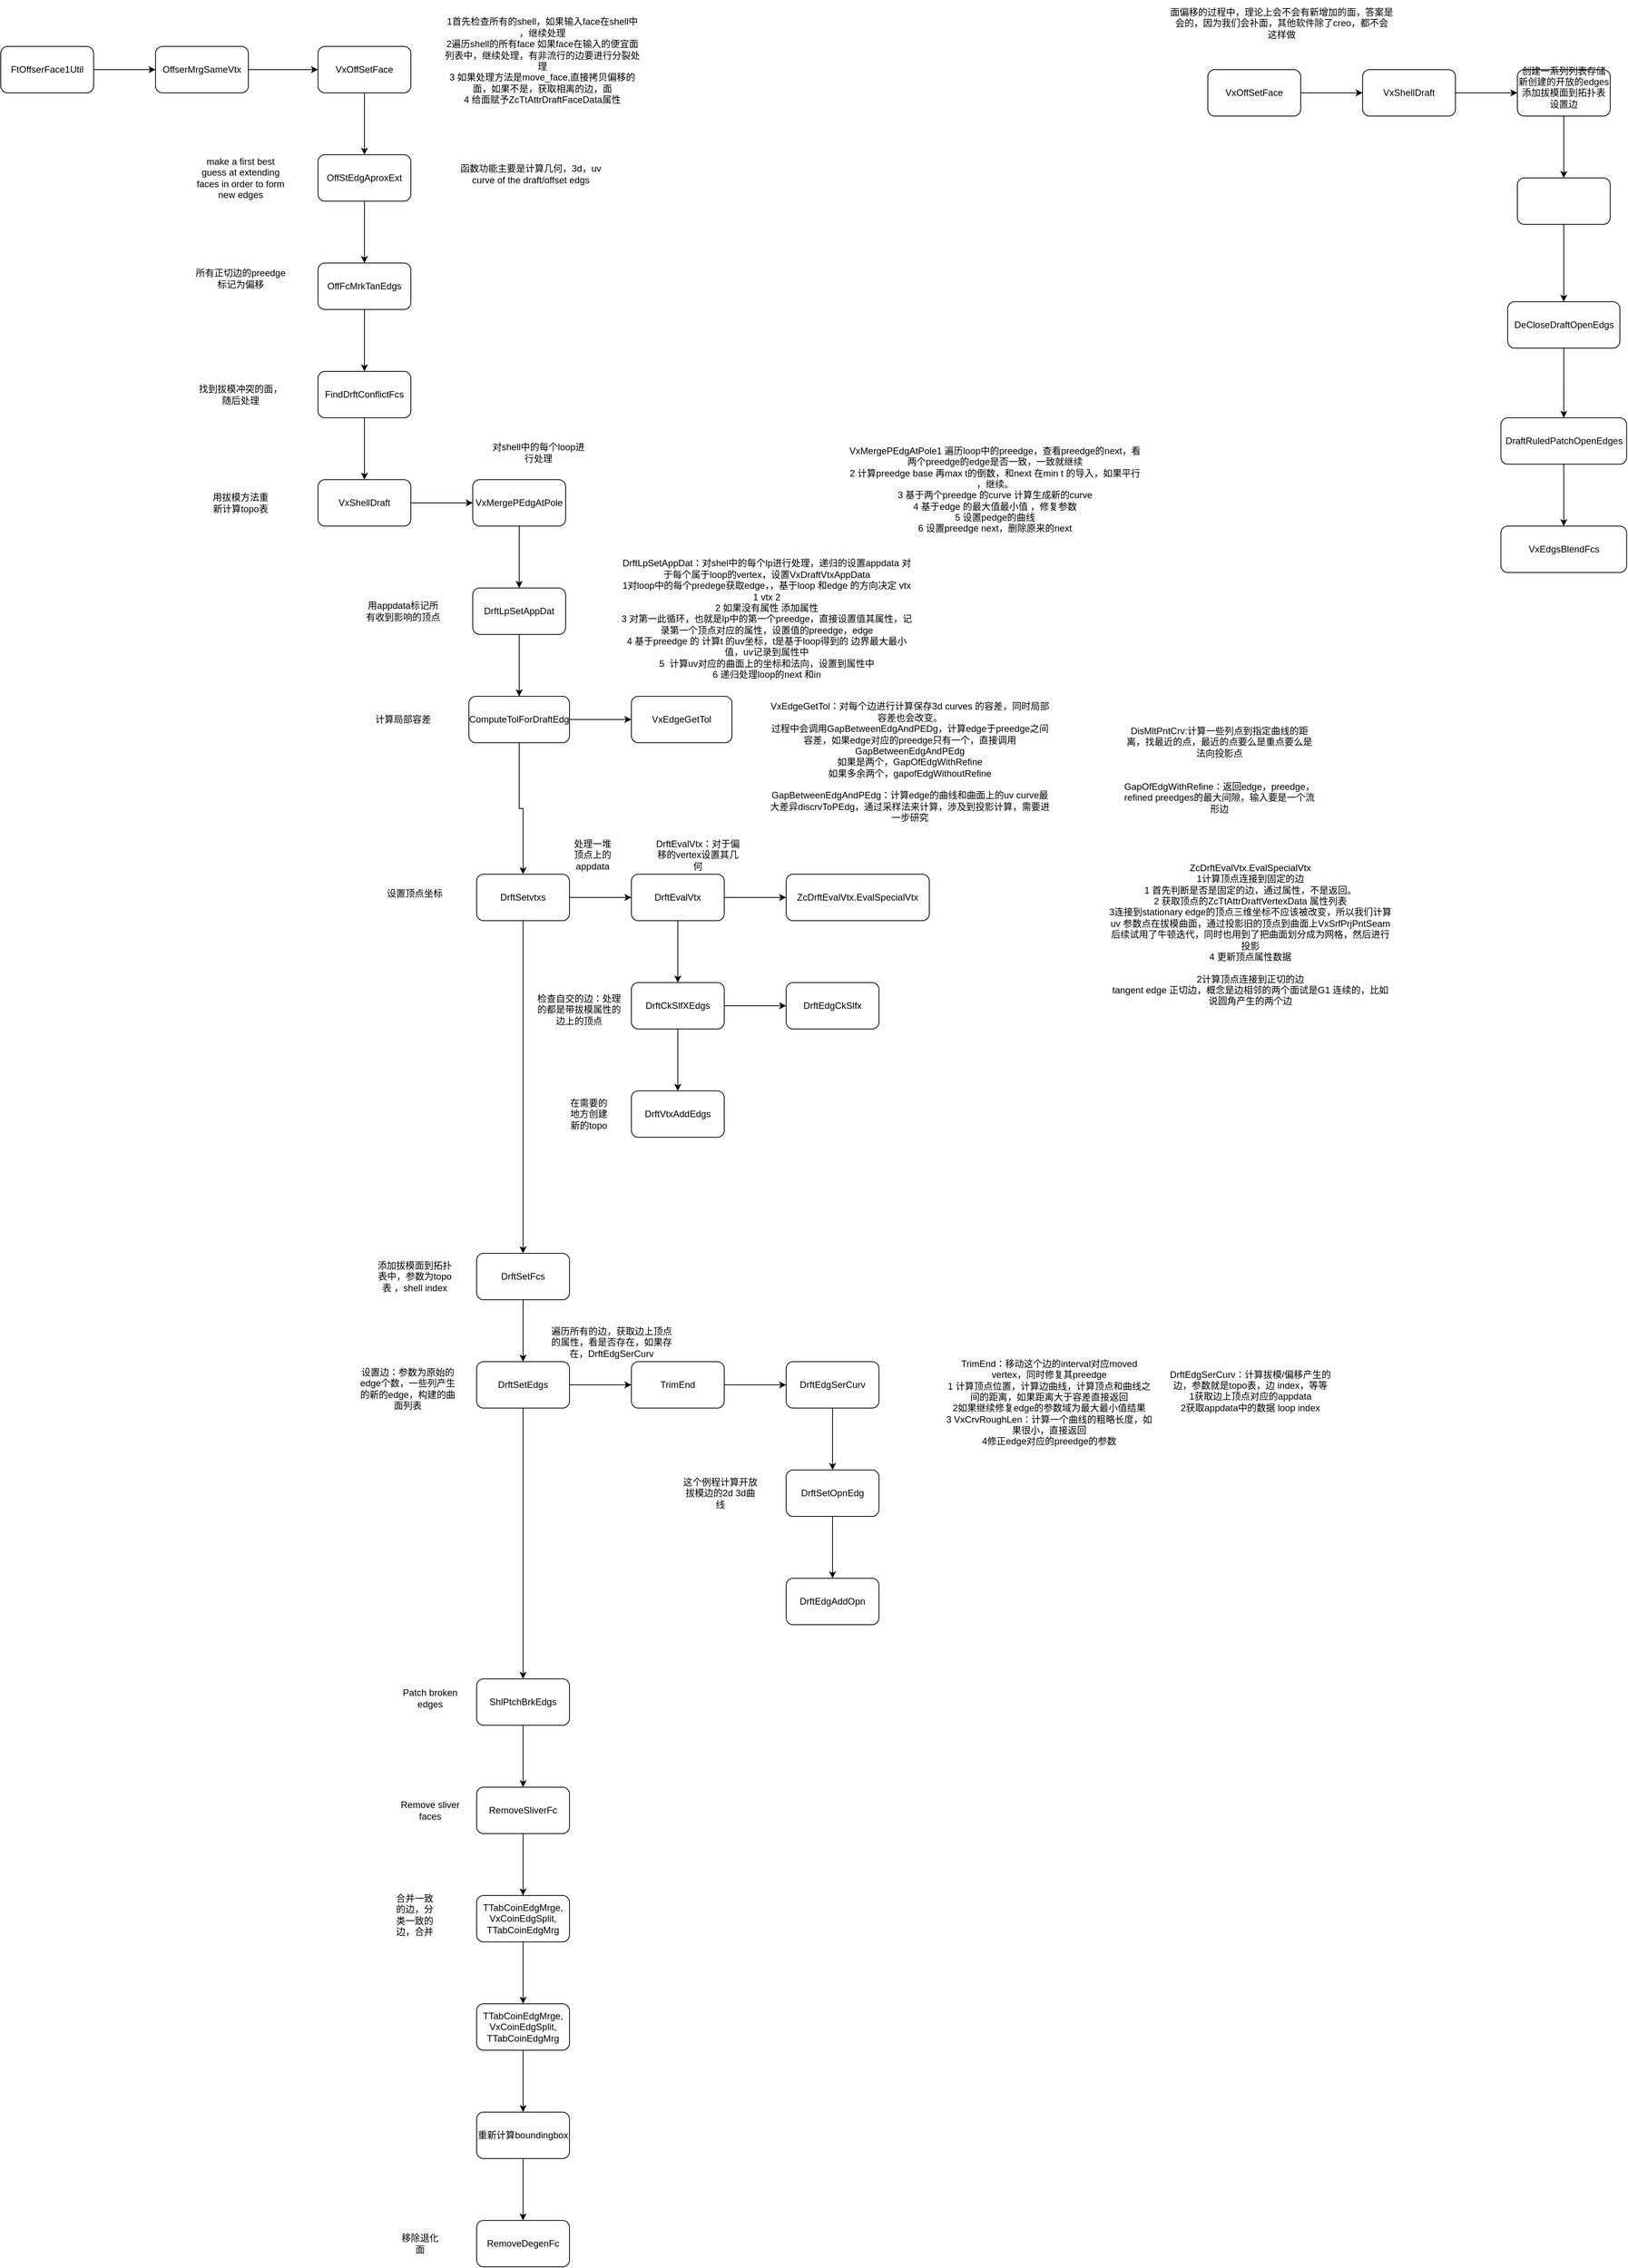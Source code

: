 <mxfile version="26.1.1">
  <diagram name="第 1 页" id="YE1NN4_8z4oJuWLOnsad">
    <mxGraphModel dx="933" dy="626" grid="1" gridSize="10" guides="1" tooltips="1" connect="1" arrows="1" fold="1" page="1" pageScale="1" pageWidth="827" pageHeight="1169" math="0" shadow="0">
      <root>
        <mxCell id="0" />
        <mxCell id="1" parent="0" />
        <mxCell id="pQGIZ2C4_gywt-hOBK8q-5" value="" style="edgeStyle=orthogonalEdgeStyle;rounded=0;orthogonalLoop=1;jettySize=auto;html=1;" parent="1" source="pQGIZ2C4_gywt-hOBK8q-1" target="pQGIZ2C4_gywt-hOBK8q-4" edge="1">
          <mxGeometry relative="1" as="geometry" />
        </mxCell>
        <mxCell id="pQGIZ2C4_gywt-hOBK8q-1" value="FtOffserFace1Util" style="rounded=1;whiteSpace=wrap;html=1;" parent="1" vertex="1">
          <mxGeometry x="340" y="300" width="120" height="60" as="geometry" />
        </mxCell>
        <mxCell id="pQGIZ2C4_gywt-hOBK8q-7" value="" style="edgeStyle=orthogonalEdgeStyle;rounded=0;orthogonalLoop=1;jettySize=auto;html=1;" parent="1" source="pQGIZ2C4_gywt-hOBK8q-4" target="pQGIZ2C4_gywt-hOBK8q-6" edge="1">
          <mxGeometry relative="1" as="geometry" />
        </mxCell>
        <mxCell id="pQGIZ2C4_gywt-hOBK8q-4" value="OffserMrgSameVtx" style="rounded=1;whiteSpace=wrap;html=1;" parent="1" vertex="1">
          <mxGeometry x="540" y="300" width="120" height="60" as="geometry" />
        </mxCell>
        <mxCell id="pQGIZ2C4_gywt-hOBK8q-9" value="" style="edgeStyle=orthogonalEdgeStyle;rounded=0;orthogonalLoop=1;jettySize=auto;html=1;" parent="1" source="pQGIZ2C4_gywt-hOBK8q-6" target="pQGIZ2C4_gywt-hOBK8q-8" edge="1">
          <mxGeometry relative="1" as="geometry" />
        </mxCell>
        <mxCell id="pQGIZ2C4_gywt-hOBK8q-6" value="VxOffSetFace" style="rounded=1;whiteSpace=wrap;html=1;" parent="1" vertex="1">
          <mxGeometry x="750" y="300" width="120" height="60" as="geometry" />
        </mxCell>
        <mxCell id="pQGIZ2C4_gywt-hOBK8q-15" value="" style="edgeStyle=orthogonalEdgeStyle;rounded=0;orthogonalLoop=1;jettySize=auto;html=1;" parent="1" source="pQGIZ2C4_gywt-hOBK8q-8" target="pQGIZ2C4_gywt-hOBK8q-14" edge="1">
          <mxGeometry relative="1" as="geometry" />
        </mxCell>
        <mxCell id="pQGIZ2C4_gywt-hOBK8q-8" value="OffStEdgAproxExt" style="rounded=1;whiteSpace=wrap;html=1;" parent="1" vertex="1">
          <mxGeometry x="750" y="440" width="120" height="60" as="geometry" />
        </mxCell>
        <mxCell id="pQGIZ2C4_gywt-hOBK8q-11" value="1首先检查所有的shell，如果输入face在shell中 ，继续处理&lt;div&gt;2遍历shell的所有face 如果face在输入的便宜面列表中，继续处理，有非流行的边要进行分裂处理&lt;/div&gt;&lt;div&gt;3 如果处理方法是move_face,直接拷贝偏移的面，如果不是，获取相离的边，面&lt;/div&gt;&lt;div&gt;4 给面赋予ZcTtAttrDraftFaceData属性&lt;/div&gt;&lt;div&gt;&lt;br&gt;&lt;/div&gt;&lt;div&gt;&lt;br&gt;&lt;/div&gt;&lt;div&gt;&lt;br&gt;&lt;/div&gt;" style="text;html=1;align=center;verticalAlign=middle;whiteSpace=wrap;rounded=0;" parent="1" vertex="1">
          <mxGeometry x="910" y="300" width="260" height="80" as="geometry" />
        </mxCell>
        <mxCell id="pQGIZ2C4_gywt-hOBK8q-12" value="make a first best guess at extending faces in order to form new edges" style="text;html=1;align=center;verticalAlign=middle;whiteSpace=wrap;rounded=0;" parent="1" vertex="1">
          <mxGeometry x="590" y="455" width="120" height="30" as="geometry" />
        </mxCell>
        <mxCell id="pQGIZ2C4_gywt-hOBK8q-13" value="函数功能主要是计算几何，3d，uv curve of the draft/offset edgs" style="text;html=1;align=center;verticalAlign=middle;whiteSpace=wrap;rounded=0;" parent="1" vertex="1">
          <mxGeometry x="920" y="450" width="210" height="30" as="geometry" />
        </mxCell>
        <mxCell id="pQGIZ2C4_gywt-hOBK8q-18" value="" style="edgeStyle=orthogonalEdgeStyle;rounded=0;orthogonalLoop=1;jettySize=auto;html=1;" parent="1" source="pQGIZ2C4_gywt-hOBK8q-14" target="pQGIZ2C4_gywt-hOBK8q-17" edge="1">
          <mxGeometry relative="1" as="geometry" />
        </mxCell>
        <mxCell id="pQGIZ2C4_gywt-hOBK8q-14" value="OffFcMrkTanEdgs" style="rounded=1;whiteSpace=wrap;html=1;" parent="1" vertex="1">
          <mxGeometry x="750" y="580" width="120" height="60" as="geometry" />
        </mxCell>
        <mxCell id="pQGIZ2C4_gywt-hOBK8q-16" value="所有正切边的preedge标记为偏移" style="text;html=1;align=center;verticalAlign=middle;whiteSpace=wrap;rounded=0;" parent="1" vertex="1">
          <mxGeometry x="590" y="585" width="120" height="30" as="geometry" />
        </mxCell>
        <mxCell id="pQGIZ2C4_gywt-hOBK8q-21" value="" style="edgeStyle=orthogonalEdgeStyle;rounded=0;orthogonalLoop=1;jettySize=auto;html=1;" parent="1" source="pQGIZ2C4_gywt-hOBK8q-17" target="pQGIZ2C4_gywt-hOBK8q-20" edge="1">
          <mxGeometry relative="1" as="geometry" />
        </mxCell>
        <mxCell id="pQGIZ2C4_gywt-hOBK8q-17" value="FindDrftConflictFcs" style="rounded=1;whiteSpace=wrap;html=1;" parent="1" vertex="1">
          <mxGeometry x="750" y="720" width="120" height="60" as="geometry" />
        </mxCell>
        <mxCell id="pQGIZ2C4_gywt-hOBK8q-19" value="找到拔模冲突的面，随后处理" style="text;html=1;align=center;verticalAlign=middle;whiteSpace=wrap;rounded=0;" parent="1" vertex="1">
          <mxGeometry x="590" y="735" width="120" height="30" as="geometry" />
        </mxCell>
        <mxCell id="pQGIZ2C4_gywt-hOBK8q-24" value="" style="edgeStyle=orthogonalEdgeStyle;rounded=0;orthogonalLoop=1;jettySize=auto;html=1;" parent="1" source="pQGIZ2C4_gywt-hOBK8q-20" target="pQGIZ2C4_gywt-hOBK8q-23" edge="1">
          <mxGeometry relative="1" as="geometry" />
        </mxCell>
        <mxCell id="pQGIZ2C4_gywt-hOBK8q-20" value="VxShellDraft" style="rounded=1;whiteSpace=wrap;html=1;" parent="1" vertex="1">
          <mxGeometry x="750" y="860" width="120" height="60" as="geometry" />
        </mxCell>
        <mxCell id="pQGIZ2C4_gywt-hOBK8q-22" value="用拔模方法重新计算topo表" style="text;html=1;align=center;verticalAlign=middle;whiteSpace=wrap;rounded=0;" parent="1" vertex="1">
          <mxGeometry x="610" y="875" width="80" height="30" as="geometry" />
        </mxCell>
        <mxCell id="pQGIZ2C4_gywt-hOBK8q-27" value="" style="edgeStyle=orthogonalEdgeStyle;rounded=0;orthogonalLoop=1;jettySize=auto;html=1;" parent="1" source="pQGIZ2C4_gywt-hOBK8q-23" target="pQGIZ2C4_gywt-hOBK8q-26" edge="1">
          <mxGeometry relative="1" as="geometry" />
        </mxCell>
        <mxCell id="pQGIZ2C4_gywt-hOBK8q-23" value="VxMergePEdgAtPole" style="rounded=1;whiteSpace=wrap;html=1;" parent="1" vertex="1">
          <mxGeometry x="950" y="860" width="120" height="60" as="geometry" />
        </mxCell>
        <mxCell id="pQGIZ2C4_gywt-hOBK8q-25" value="对shell中的每个loop进行处理" style="text;html=1;align=center;verticalAlign=middle;whiteSpace=wrap;rounded=0;" parent="1" vertex="1">
          <mxGeometry x="970" y="810" width="130" height="30" as="geometry" />
        </mxCell>
        <mxCell id="pQGIZ2C4_gywt-hOBK8q-30" value="" style="edgeStyle=orthogonalEdgeStyle;rounded=0;orthogonalLoop=1;jettySize=auto;html=1;" parent="1" source="pQGIZ2C4_gywt-hOBK8q-26" target="pQGIZ2C4_gywt-hOBK8q-29" edge="1">
          <mxGeometry relative="1" as="geometry" />
        </mxCell>
        <mxCell id="pQGIZ2C4_gywt-hOBK8q-26" value="DrftLpSetAppDat" style="rounded=1;whiteSpace=wrap;html=1;" parent="1" vertex="1">
          <mxGeometry x="950" y="1000" width="120" height="60" as="geometry" />
        </mxCell>
        <mxCell id="pQGIZ2C4_gywt-hOBK8q-28" value="用appdata标记所有收到影响的顶点" style="text;html=1;align=center;verticalAlign=middle;whiteSpace=wrap;rounded=0;" parent="1" vertex="1">
          <mxGeometry x="810" y="1015" width="100" height="30" as="geometry" />
        </mxCell>
        <mxCell id="pQGIZ2C4_gywt-hOBK8q-33" value="" style="edgeStyle=orthogonalEdgeStyle;rounded=0;orthogonalLoop=1;jettySize=auto;html=1;" parent="1" source="pQGIZ2C4_gywt-hOBK8q-29" target="pQGIZ2C4_gywt-hOBK8q-32" edge="1">
          <mxGeometry relative="1" as="geometry" />
        </mxCell>
        <mxCell id="pQGIZ2C4_gywt-hOBK8q-62" value="" style="edgeStyle=orthogonalEdgeStyle;rounded=0;orthogonalLoop=1;jettySize=auto;html=1;" parent="1" source="pQGIZ2C4_gywt-hOBK8q-29" target="pQGIZ2C4_gywt-hOBK8q-61" edge="1">
          <mxGeometry relative="1" as="geometry" />
        </mxCell>
        <mxCell id="pQGIZ2C4_gywt-hOBK8q-29" value="ComputeTolForDraftEdg" style="rounded=1;whiteSpace=wrap;html=1;" parent="1" vertex="1">
          <mxGeometry x="945" y="1140" width="130" height="60" as="geometry" />
        </mxCell>
        <mxCell id="pQGIZ2C4_gywt-hOBK8q-31" value="计算局部容差" style="text;html=1;align=center;verticalAlign=middle;whiteSpace=wrap;rounded=0;" parent="1" vertex="1">
          <mxGeometry x="810" y="1155" width="100" height="30" as="geometry" />
        </mxCell>
        <mxCell id="pQGIZ2C4_gywt-hOBK8q-35" value="" style="edgeStyle=orthogonalEdgeStyle;rounded=0;orthogonalLoop=1;jettySize=auto;html=1;" parent="1" source="pQGIZ2C4_gywt-hOBK8q-32" target="pQGIZ2C4_gywt-hOBK8q-34" edge="1">
          <mxGeometry relative="1" as="geometry" />
        </mxCell>
        <mxCell id="d2OW6P6U3G21HQouhzNC-2" value="" style="edgeStyle=orthogonalEdgeStyle;rounded=0;orthogonalLoop=1;jettySize=auto;html=1;" parent="1" source="pQGIZ2C4_gywt-hOBK8q-32" target="d2OW6P6U3G21HQouhzNC-1" edge="1">
          <mxGeometry relative="1" as="geometry" />
        </mxCell>
        <mxCell id="pQGIZ2C4_gywt-hOBK8q-32" value="DrftSetvtxs" style="rounded=1;whiteSpace=wrap;html=1;" parent="1" vertex="1">
          <mxGeometry x="955" y="1370" width="120" height="60" as="geometry" />
        </mxCell>
        <mxCell id="pQGIZ2C4_gywt-hOBK8q-39" value="" style="edgeStyle=orthogonalEdgeStyle;rounded=0;orthogonalLoop=1;jettySize=auto;html=1;" parent="1" source="pQGIZ2C4_gywt-hOBK8q-34" target="pQGIZ2C4_gywt-hOBK8q-38" edge="1">
          <mxGeometry relative="1" as="geometry" />
        </mxCell>
        <mxCell id="pQGIZ2C4_gywt-hOBK8q-34" value="DrftSetFcs" style="rounded=1;whiteSpace=wrap;html=1;" parent="1" vertex="1">
          <mxGeometry x="955" y="1860" width="120" height="60" as="geometry" />
        </mxCell>
        <mxCell id="pQGIZ2C4_gywt-hOBK8q-36" value="设置顶点坐标" style="text;html=1;align=center;verticalAlign=middle;whiteSpace=wrap;rounded=0;" parent="1" vertex="1">
          <mxGeometry x="825" y="1380" width="100" height="30" as="geometry" />
        </mxCell>
        <mxCell id="pQGIZ2C4_gywt-hOBK8q-37" value="添加拔模面到拓扑表中，参数为topo表 ，shell index" style="text;html=1;align=center;verticalAlign=middle;whiteSpace=wrap;rounded=0;" parent="1" vertex="1">
          <mxGeometry x="825" y="1875" width="100" height="30" as="geometry" />
        </mxCell>
        <mxCell id="pQGIZ2C4_gywt-hOBK8q-42" value="" style="edgeStyle=orthogonalEdgeStyle;rounded=0;orthogonalLoop=1;jettySize=auto;html=1;" parent="1" source="pQGIZ2C4_gywt-hOBK8q-38" target="pQGIZ2C4_gywt-hOBK8q-41" edge="1">
          <mxGeometry relative="1" as="geometry" />
        </mxCell>
        <mxCell id="3iRj1FGSgXt2MXhwVI27-4" value="" style="edgeStyle=orthogonalEdgeStyle;rounded=0;orthogonalLoop=1;jettySize=auto;html=1;" parent="1" source="pQGIZ2C4_gywt-hOBK8q-38" target="3iRj1FGSgXt2MXhwVI27-3" edge="1">
          <mxGeometry relative="1" as="geometry" />
        </mxCell>
        <mxCell id="pQGIZ2C4_gywt-hOBK8q-38" value="DrftSetEdgs" style="rounded=1;whiteSpace=wrap;html=1;" parent="1" vertex="1">
          <mxGeometry x="955" y="2000" width="120" height="60" as="geometry" />
        </mxCell>
        <mxCell id="pQGIZ2C4_gywt-hOBK8q-40" value="设置边：参数为原始的edge个数，一些列产生的新的edge，构建的曲面列表" style="text;html=1;align=center;verticalAlign=middle;whiteSpace=wrap;rounded=0;" parent="1" vertex="1">
          <mxGeometry x="800" y="2010" width="132" height="50" as="geometry" />
        </mxCell>
        <mxCell id="pQGIZ2C4_gywt-hOBK8q-45" value="" style="edgeStyle=orthogonalEdgeStyle;rounded=0;orthogonalLoop=1;jettySize=auto;html=1;" parent="1" source="pQGIZ2C4_gywt-hOBK8q-41" target="pQGIZ2C4_gywt-hOBK8q-44" edge="1">
          <mxGeometry relative="1" as="geometry" />
        </mxCell>
        <mxCell id="pQGIZ2C4_gywt-hOBK8q-41" value="ShlPtchBrkEdgs" style="rounded=1;whiteSpace=wrap;html=1;" parent="1" vertex="1">
          <mxGeometry x="955" y="2410" width="120" height="60" as="geometry" />
        </mxCell>
        <mxCell id="pQGIZ2C4_gywt-hOBK8q-43" value="Patch broken edges" style="text;html=1;align=center;verticalAlign=middle;whiteSpace=wrap;rounded=0;" parent="1" vertex="1">
          <mxGeometry x="845" y="2420" width="100" height="30" as="geometry" />
        </mxCell>
        <mxCell id="pQGIZ2C4_gywt-hOBK8q-48" value="" style="edgeStyle=orthogonalEdgeStyle;rounded=0;orthogonalLoop=1;jettySize=auto;html=1;" parent="1" source="pQGIZ2C4_gywt-hOBK8q-44" target="pQGIZ2C4_gywt-hOBK8q-47" edge="1">
          <mxGeometry relative="1" as="geometry" />
        </mxCell>
        <mxCell id="pQGIZ2C4_gywt-hOBK8q-44" value="RemoveSliverFc" style="rounded=1;whiteSpace=wrap;html=1;" parent="1" vertex="1">
          <mxGeometry x="955" y="2550" width="120" height="60" as="geometry" />
        </mxCell>
        <mxCell id="pQGIZ2C4_gywt-hOBK8q-46" value="Remove sliver faces" style="text;html=1;align=center;verticalAlign=middle;whiteSpace=wrap;rounded=0;" parent="1" vertex="1">
          <mxGeometry x="845" y="2565" width="100" height="30" as="geometry" />
        </mxCell>
        <mxCell id="pQGIZ2C4_gywt-hOBK8q-51" value="" style="edgeStyle=orthogonalEdgeStyle;rounded=0;orthogonalLoop=1;jettySize=auto;html=1;" parent="1" source="pQGIZ2C4_gywt-hOBK8q-47" target="pQGIZ2C4_gywt-hOBK8q-50" edge="1">
          <mxGeometry relative="1" as="geometry" />
        </mxCell>
        <mxCell id="pQGIZ2C4_gywt-hOBK8q-47" value="TTabCoinEdgMrge,&lt;br&gt;VxCoinEdgSplit,&lt;br&gt;TTabCoinEdgMrg" style="rounded=1;whiteSpace=wrap;html=1;" parent="1" vertex="1">
          <mxGeometry x="955" y="2690" width="120" height="60" as="geometry" />
        </mxCell>
        <mxCell id="pQGIZ2C4_gywt-hOBK8q-49" value="合并一致的边，分类一致的边，合并" style="text;html=1;align=center;verticalAlign=middle;whiteSpace=wrap;rounded=0;" parent="1" vertex="1">
          <mxGeometry x="845" y="2700" width="60" height="30" as="geometry" />
        </mxCell>
        <mxCell id="pQGIZ2C4_gywt-hOBK8q-53" value="" style="edgeStyle=orthogonalEdgeStyle;rounded=0;orthogonalLoop=1;jettySize=auto;html=1;" parent="1" source="pQGIZ2C4_gywt-hOBK8q-50" target="pQGIZ2C4_gywt-hOBK8q-52" edge="1">
          <mxGeometry relative="1" as="geometry" />
        </mxCell>
        <mxCell id="pQGIZ2C4_gywt-hOBK8q-50" value="TTabCoinEdgMrge,&lt;br&gt;VxCoinEdgSplit,&lt;br&gt;TTabCoinEdgMrg" style="rounded=1;whiteSpace=wrap;html=1;" parent="1" vertex="1">
          <mxGeometry x="955" y="2830" width="120" height="60" as="geometry" />
        </mxCell>
        <mxCell id="pQGIZ2C4_gywt-hOBK8q-55" value="" style="edgeStyle=orthogonalEdgeStyle;rounded=0;orthogonalLoop=1;jettySize=auto;html=1;" parent="1" source="pQGIZ2C4_gywt-hOBK8q-52" target="pQGIZ2C4_gywt-hOBK8q-54" edge="1">
          <mxGeometry relative="1" as="geometry" />
        </mxCell>
        <mxCell id="pQGIZ2C4_gywt-hOBK8q-52" value="重新计算boundingbox" style="whiteSpace=wrap;html=1;rounded=1;" parent="1" vertex="1">
          <mxGeometry x="955" y="2970" width="120" height="60" as="geometry" />
        </mxCell>
        <mxCell id="pQGIZ2C4_gywt-hOBK8q-54" value="RemoveDegenFc" style="whiteSpace=wrap;html=1;rounded=1;" parent="1" vertex="1">
          <mxGeometry x="955" y="3110" width="120" height="60" as="geometry" />
        </mxCell>
        <mxCell id="pQGIZ2C4_gywt-hOBK8q-56" value="移除退化面" style="text;html=1;align=center;verticalAlign=middle;whiteSpace=wrap;rounded=0;" parent="1" vertex="1">
          <mxGeometry x="852" y="3125" width="60" height="30" as="geometry" />
        </mxCell>
        <mxCell id="pQGIZ2C4_gywt-hOBK8q-57" value="VxMergePEdgAtPole1 遍历loop中的preedge，查看preedge的next，看两个preedge的edge是否一致，一致就继续&lt;div&gt;2 计算preedge base 再max t的倒数，和next 在min t 的导入，如果平行 ，继续。&lt;/div&gt;&lt;div&gt;3 基于两个preedge 的curve 计算生成新的curve&lt;/div&gt;&lt;div&gt;4 基于edge 的最大值最小值 ，修复参数&lt;/div&gt;&lt;div&gt;5 设置pedge的曲线&lt;/div&gt;&lt;div&gt;6 设置preedge next，删除原来的next&lt;br&gt;&lt;div&gt;&lt;br&gt;&lt;/div&gt;&lt;/div&gt;" style="text;html=1;align=center;verticalAlign=middle;whiteSpace=wrap;rounded=0;" parent="1" vertex="1">
          <mxGeometry x="1430" y="820" width="390" height="120" as="geometry" />
        </mxCell>
        <mxCell id="pQGIZ2C4_gywt-hOBK8q-60" value="DrftLpSetAppDat：对shel中的每个lp进行处理，递归的设置appdata 对于每个属于loop的vertex，设置VxDraftVtxAppData&lt;div&gt;1对loop中的每个predege获取edge，，基于loop 和edge 的方向决定 vtx 1 vtx 2&lt;/div&gt;&lt;div&gt;2 如果没有属性 添加属性&lt;/div&gt;&lt;div&gt;3 对第一此循环，也就是lp中的第一个preedge，直接设置值其属性，记录第一个顶点对应的属性，设置值的preedge，edge&lt;/div&gt;&lt;div&gt;4 基于preedge 的 计算t 的uv坐标，t是基于loop得到的 边界最大最小值，uv记录到属性中&lt;/div&gt;&lt;div&gt;5&amp;nbsp; 计算uv对应的曲面上的坐标和法向，设置到属性中&lt;/div&gt;&lt;div&gt;6 递归处理loop的next 和in&lt;/div&gt;" style="text;html=1;align=center;verticalAlign=middle;whiteSpace=wrap;rounded=0;" parent="1" vertex="1">
          <mxGeometry x="1140" y="980" width="380" height="120" as="geometry" />
        </mxCell>
        <mxCell id="pQGIZ2C4_gywt-hOBK8q-61" value="VxEdgeGetTol" style="rounded=1;whiteSpace=wrap;html=1;" parent="1" vertex="1">
          <mxGeometry x="1155" y="1140" width="130" height="60" as="geometry" />
        </mxCell>
        <mxCell id="pQGIZ2C4_gywt-hOBK8q-63" value="VxEdgeGetTol：对每个边进行计算保存3d curves 的容差，同时局部容差也会改变。&lt;div&gt;过程中会调用GapBetweenEdgAndPEDg，计算edge于preedge之间容差，如果edge对应的preedge只有一个，直接调用GapBetweenEdgAndPEdg&lt;/div&gt;&lt;div&gt;如果是两个，GapOfEdgWithRefine&lt;/div&gt;&lt;div&gt;如果多余两个，gapofEdgWithoutRefine&lt;/div&gt;&lt;div&gt;&lt;br&gt;&lt;/div&gt;&lt;div&gt;GapBetweenEdgAndPEdg：计算edge的曲线和曲面上的uv curve最大差异discrvToPEdg，通过采样法来计算，涉及到投影计算，需要进一步研究&lt;br&gt;&lt;/div&gt;" style="text;html=1;align=center;verticalAlign=middle;whiteSpace=wrap;rounded=0;" parent="1" vertex="1">
          <mxGeometry x="1330" y="1140" width="370" height="170" as="geometry" />
        </mxCell>
        <mxCell id="pQGIZ2C4_gywt-hOBK8q-64" value="DisMltPntCrv:计算一些列点到指定曲线的距离，找最近的点，最近的点要么是重点要么是法向投影点&lt;div&gt;&lt;br&gt;&lt;/div&gt;&lt;div&gt;&lt;br&gt;&lt;/div&gt;&lt;div&gt;GapOfEdgWithRefine：返回edge，preedge，refined preedges的最大间隙，输入要是一个流形边&lt;br&gt;&lt;/div&gt;" style="text;html=1;align=center;verticalAlign=middle;whiteSpace=wrap;rounded=0;" parent="1" vertex="1">
          <mxGeometry x="1790" y="1180" width="250" height="110" as="geometry" />
        </mxCell>
        <mxCell id="d2OW6P6U3G21HQouhzNC-6" value="" style="edgeStyle=orthogonalEdgeStyle;rounded=0;orthogonalLoop=1;jettySize=auto;html=1;" parent="1" source="d2OW6P6U3G21HQouhzNC-1" target="d2OW6P6U3G21HQouhzNC-5" edge="1">
          <mxGeometry relative="1" as="geometry" />
        </mxCell>
        <mxCell id="d2OW6P6U3G21HQouhzNC-9" value="" style="edgeStyle=orthogonalEdgeStyle;rounded=0;orthogonalLoop=1;jettySize=auto;html=1;" parent="1" source="d2OW6P6U3G21HQouhzNC-1" target="d2OW6P6U3G21HQouhzNC-8" edge="1">
          <mxGeometry relative="1" as="geometry" />
        </mxCell>
        <mxCell id="d2OW6P6U3G21HQouhzNC-1" value="DrftEvalVtx" style="rounded=1;whiteSpace=wrap;html=1;" parent="1" vertex="1">
          <mxGeometry x="1155" y="1370" width="120" height="60" as="geometry" />
        </mxCell>
        <mxCell id="d2OW6P6U3G21HQouhzNC-3" value="处理一堆顶点上的appdata" style="text;html=1;align=center;verticalAlign=middle;whiteSpace=wrap;rounded=0;" parent="1" vertex="1">
          <mxGeometry x="1075" y="1330" width="60" height="30" as="geometry" />
        </mxCell>
        <mxCell id="d2OW6P6U3G21HQouhzNC-4" value="DrftEvalVtx：对于偏移的vertex设置其几何" style="text;html=1;align=center;verticalAlign=middle;whiteSpace=wrap;rounded=0;" parent="1" vertex="1">
          <mxGeometry x="1186" y="1330" width="110" height="30" as="geometry" />
        </mxCell>
        <mxCell id="d2OW6P6U3G21HQouhzNC-5" value="ZcDrftEvalVtx.EvalSpecialVtx" style="rounded=1;whiteSpace=wrap;html=1;" parent="1" vertex="1">
          <mxGeometry x="1355" y="1370" width="185" height="60" as="geometry" />
        </mxCell>
        <mxCell id="d2OW6P6U3G21HQouhzNC-7" value="ZcDrftEvalVtx.EvalSpecialVtx&lt;br&gt;1计算顶点连接到固定的边&lt;div&gt;1 首先判断是否是固定的边，通过属性，不是返回。&lt;/div&gt;&lt;div&gt;2 获取顶点的ZcTtAttrDraftVertexData 属性列表&lt;/div&gt;&lt;div&gt;3连接到stationary edge的顶点三维坐标不应该被改变，所以我们计算uv 参数点在拔模曲面，通过投影旧的顶点到曲面上VxSrfPrjPntSeam 后续试用了牛顿迭代，同时也用到了把曲面划分成为网格，然后进行投影&lt;/div&gt;&lt;div&gt;4 更新顶点属性数据&lt;/div&gt;&lt;div&gt;&lt;br&gt;&lt;div&gt;2计算顶点连接到正切的边&lt;/div&gt;&lt;/div&gt;&lt;div&gt;tangent edge 正切边，概念是边相邻的两个面试是G1 连续的，比如说圆角产生的两个边&lt;/div&gt;&lt;div&gt;&lt;br&gt;&lt;/div&gt;" style="text;html=1;align=center;verticalAlign=middle;whiteSpace=wrap;rounded=0;" parent="1" vertex="1">
          <mxGeometry x="1770" y="1370" width="370" height="170" as="geometry" />
        </mxCell>
        <mxCell id="d2OW6P6U3G21HQouhzNC-11" value="" style="edgeStyle=orthogonalEdgeStyle;rounded=0;orthogonalLoop=1;jettySize=auto;html=1;" parent="1" source="d2OW6P6U3G21HQouhzNC-8" target="d2OW6P6U3G21HQouhzNC-10" edge="1">
          <mxGeometry relative="1" as="geometry" />
        </mxCell>
        <mxCell id="d2OW6P6U3G21HQouhzNC-16" value="" style="edgeStyle=orthogonalEdgeStyle;rounded=0;orthogonalLoop=1;jettySize=auto;html=1;" parent="1" source="d2OW6P6U3G21HQouhzNC-8" target="d2OW6P6U3G21HQouhzNC-15" edge="1">
          <mxGeometry relative="1" as="geometry" />
        </mxCell>
        <mxCell id="d2OW6P6U3G21HQouhzNC-8" value="DrftCkSlfXEdgs" style="rounded=1;whiteSpace=wrap;html=1;" parent="1" vertex="1">
          <mxGeometry x="1155" y="1510" width="120" height="60" as="geometry" />
        </mxCell>
        <mxCell id="d2OW6P6U3G21HQouhzNC-10" value="DrftVtxAddEdgs" style="rounded=1;whiteSpace=wrap;html=1;" parent="1" vertex="1">
          <mxGeometry x="1155" y="1650" width="120" height="60" as="geometry" />
        </mxCell>
        <mxCell id="d2OW6P6U3G21HQouhzNC-12" value="检查自交的边：处理的都是带拔模属性的边上的顶点" style="text;html=1;align=center;verticalAlign=middle;whiteSpace=wrap;rounded=0;" parent="1" vertex="1">
          <mxGeometry x="1030" y="1530" width="115" height="30" as="geometry" />
        </mxCell>
        <mxCell id="d2OW6P6U3G21HQouhzNC-13" value="在需要的地方创建新的topo" style="text;html=1;align=center;verticalAlign=middle;whiteSpace=wrap;rounded=0;" parent="1" vertex="1">
          <mxGeometry x="1070" y="1665" width="60" height="30" as="geometry" />
        </mxCell>
        <mxCell id="d2OW6P6U3G21HQouhzNC-15" value="DrftEdgCkSlfx" style="rounded=1;whiteSpace=wrap;html=1;" parent="1" vertex="1">
          <mxGeometry x="1355" y="1510" width="120" height="60" as="geometry" />
        </mxCell>
        <mxCell id="3iRj1FGSgXt2MXhwVI27-1" value="遍历所有的边，获取边上顶点的属性，看是否存在，如果存在，DrftEdgSerCurv" style="text;html=1;align=center;verticalAlign=middle;whiteSpace=wrap;rounded=0;" parent="1" vertex="1">
          <mxGeometry x="1050" y="1960" width="159" height="30" as="geometry" />
        </mxCell>
        <mxCell id="3iRj1FGSgXt2MXhwVI27-6" value="" style="edgeStyle=orthogonalEdgeStyle;rounded=0;orthogonalLoop=1;jettySize=auto;html=1;" parent="1" source="3iRj1FGSgXt2MXhwVI27-3" target="3iRj1FGSgXt2MXhwVI27-5" edge="1">
          <mxGeometry relative="1" as="geometry" />
        </mxCell>
        <mxCell id="3iRj1FGSgXt2MXhwVI27-3" value="TrimEnd" style="rounded=1;whiteSpace=wrap;html=1;" parent="1" vertex="1">
          <mxGeometry x="1155" y="2000" width="120" height="60" as="geometry" />
        </mxCell>
        <mxCell id="3iRj1FGSgXt2MXhwVI27-10" value="" style="edgeStyle=orthogonalEdgeStyle;rounded=0;orthogonalLoop=1;jettySize=auto;html=1;" parent="1" source="3iRj1FGSgXt2MXhwVI27-5" target="3iRj1FGSgXt2MXhwVI27-9" edge="1">
          <mxGeometry relative="1" as="geometry" />
        </mxCell>
        <mxCell id="3iRj1FGSgXt2MXhwVI27-5" value="DrftEdgSerCurv" style="rounded=1;whiteSpace=wrap;html=1;" parent="1" vertex="1">
          <mxGeometry x="1355" y="2000" width="120" height="60" as="geometry" />
        </mxCell>
        <mxCell id="3iRj1FGSgXt2MXhwVI27-7" value="TrimEnd：移动这个边的interval对应moved vertex，同时修复其preedge&lt;div&gt;1 计算顶点位置，计算边曲线，计算顶点和曲线之间的距离，如果距离大于容差直接返回&lt;/div&gt;&lt;div&gt;2如果继续修复edge的参数域为最大最小值结果&lt;/div&gt;&lt;div&gt;3 VxCrvRoughLen：计算一个曲线的粗略长度，如果很小，直接返回&lt;/div&gt;&lt;div&gt;4修正edge对应的preedge的参数&lt;/div&gt;&lt;div&gt;&lt;br&gt;&lt;/div&gt;" style="text;html=1;align=center;verticalAlign=middle;whiteSpace=wrap;rounded=0;" parent="1" vertex="1">
          <mxGeometry x="1560" y="2010" width="270" height="100" as="geometry" />
        </mxCell>
        <mxCell id="3iRj1FGSgXt2MXhwVI27-8" value="DrftEdgSerCurv：计算拔模/偏移产生的边，参数就是topo表，边 index，等等&lt;div&gt;1获取边上顶点对应的appdata&lt;/div&gt;&lt;div&gt;2获取appdata中的数据 loop index&lt;br&gt;&lt;div&gt;&lt;div&gt;&lt;br&gt;&lt;/div&gt;&lt;/div&gt;&lt;/div&gt;" style="text;html=1;align=center;verticalAlign=middle;whiteSpace=wrap;rounded=0;" parent="1" vertex="1">
          <mxGeometry x="1840" y="2030" width="230" height="30" as="geometry" />
        </mxCell>
        <mxCell id="3iRj1FGSgXt2MXhwVI27-13" value="" style="edgeStyle=orthogonalEdgeStyle;rounded=0;orthogonalLoop=1;jettySize=auto;html=1;" parent="1" source="3iRj1FGSgXt2MXhwVI27-9" target="3iRj1FGSgXt2MXhwVI27-12" edge="1">
          <mxGeometry relative="1" as="geometry" />
        </mxCell>
        <mxCell id="3iRj1FGSgXt2MXhwVI27-9" value="DrftSetOpnEdg" style="rounded=1;whiteSpace=wrap;html=1;" parent="1" vertex="1">
          <mxGeometry x="1355" y="2140" width="120" height="60" as="geometry" />
        </mxCell>
        <mxCell id="3iRj1FGSgXt2MXhwVI27-11" value="这个例程计算开放拔模边的2d 3d曲线" style="text;html=1;align=center;verticalAlign=middle;whiteSpace=wrap;rounded=0;" parent="1" vertex="1">
          <mxGeometry x="1220" y="2155" width="100" height="30" as="geometry" />
        </mxCell>
        <mxCell id="3iRj1FGSgXt2MXhwVI27-12" value="DrftEdgAddOpn" style="rounded=1;whiteSpace=wrap;html=1;" parent="1" vertex="1">
          <mxGeometry x="1355" y="2280" width="120" height="60" as="geometry" />
        </mxCell>
        <mxCell id="MdR_pVd79sw2IrUWlEZA-4" value="" style="edgeStyle=orthogonalEdgeStyle;rounded=0;orthogonalLoop=1;jettySize=auto;html=1;" parent="1" source="MdR_pVd79sw2IrUWlEZA-1" target="MdR_pVd79sw2IrUWlEZA-3" edge="1">
          <mxGeometry relative="1" as="geometry" />
        </mxCell>
        <mxCell id="MdR_pVd79sw2IrUWlEZA-1" value="VxOffSetFace" style="rounded=1;whiteSpace=wrap;html=1;" parent="1" vertex="1">
          <mxGeometry x="1900" y="330" width="120" height="60" as="geometry" />
        </mxCell>
        <mxCell id="MdR_pVd79sw2IrUWlEZA-2" value="面偏移的过程中，理论上会不会有新增加的面，答案是&lt;div&gt;会的，因为我们会补面，其他软件除了creo，都不会&lt;/div&gt;&lt;div&gt;这样做&lt;/div&gt;" style="text;html=1;align=center;verticalAlign=middle;resizable=0;points=[];autosize=1;strokeColor=none;fillColor=none;" parent="1" vertex="1">
          <mxGeometry x="1840" y="240" width="310" height="60" as="geometry" />
        </mxCell>
        <mxCell id="MdR_pVd79sw2IrUWlEZA-6" value="" style="edgeStyle=orthogonalEdgeStyle;rounded=0;orthogonalLoop=1;jettySize=auto;html=1;" parent="1" source="MdR_pVd79sw2IrUWlEZA-3" target="MdR_pVd79sw2IrUWlEZA-5" edge="1">
          <mxGeometry relative="1" as="geometry" />
        </mxCell>
        <mxCell id="MdR_pVd79sw2IrUWlEZA-3" value="VxShellDraft" style="whiteSpace=wrap;html=1;rounded=1;" parent="1" vertex="1">
          <mxGeometry x="2100" y="330" width="120" height="60" as="geometry" />
        </mxCell>
        <mxCell id="MdR_pVd79sw2IrUWlEZA-8" value="" style="edgeStyle=orthogonalEdgeStyle;rounded=0;orthogonalLoop=1;jettySize=auto;html=1;" parent="1" source="MdR_pVd79sw2IrUWlEZA-5" target="MdR_pVd79sw2IrUWlEZA-7" edge="1">
          <mxGeometry relative="1" as="geometry" />
        </mxCell>
        <mxCell id="MdR_pVd79sw2IrUWlEZA-5" value="创建一系列列表存储新创建的开放的edges&lt;div&gt;添加拔模面到拓扑表&lt;/div&gt;&lt;div&gt;设置边&lt;/div&gt;&lt;div&gt;&lt;br&gt;&lt;/div&gt;" style="whiteSpace=wrap;html=1;rounded=1;" parent="1" vertex="1">
          <mxGeometry x="2300" y="330" width="120" height="60" as="geometry" />
        </mxCell>
        <mxCell id="MdR_pVd79sw2IrUWlEZA-10" value="" style="edgeStyle=orthogonalEdgeStyle;rounded=0;orthogonalLoop=1;jettySize=auto;html=1;" parent="1" source="MdR_pVd79sw2IrUWlEZA-7" target="MdR_pVd79sw2IrUWlEZA-9" edge="1">
          <mxGeometry relative="1" as="geometry" />
        </mxCell>
        <mxCell id="MdR_pVd79sw2IrUWlEZA-7" value="" style="rounded=1;whiteSpace=wrap;html=1;" parent="1" vertex="1">
          <mxGeometry x="2300" y="470" width="120" height="60" as="geometry" />
        </mxCell>
        <mxCell id="MdR_pVd79sw2IrUWlEZA-12" value="" style="edgeStyle=orthogonalEdgeStyle;rounded=0;orthogonalLoop=1;jettySize=auto;html=1;" parent="1" source="MdR_pVd79sw2IrUWlEZA-9" target="MdR_pVd79sw2IrUWlEZA-11" edge="1">
          <mxGeometry relative="1" as="geometry" />
        </mxCell>
        <mxCell id="MdR_pVd79sw2IrUWlEZA-9" value="DeCloseDraftOpenEdgs" style="rounded=1;whiteSpace=wrap;html=1;" parent="1" vertex="1">
          <mxGeometry x="2287.5" y="630" width="145" height="60" as="geometry" />
        </mxCell>
        <mxCell id="MdR_pVd79sw2IrUWlEZA-14" value="" style="edgeStyle=orthogonalEdgeStyle;rounded=0;orthogonalLoop=1;jettySize=auto;html=1;" parent="1" source="MdR_pVd79sw2IrUWlEZA-11" target="MdR_pVd79sw2IrUWlEZA-13" edge="1">
          <mxGeometry relative="1" as="geometry" />
        </mxCell>
        <mxCell id="MdR_pVd79sw2IrUWlEZA-11" value="DraftRuledPatchOpenEdges" style="rounded=1;whiteSpace=wrap;html=1;" parent="1" vertex="1">
          <mxGeometry x="2278.75" y="780" width="162.5" height="60" as="geometry" />
        </mxCell>
        <mxCell id="MdR_pVd79sw2IrUWlEZA-13" value="VxEdgsBlendFcs" style="rounded=1;whiteSpace=wrap;html=1;" parent="1" vertex="1">
          <mxGeometry x="2278.75" y="920" width="162.5" height="60" as="geometry" />
        </mxCell>
      </root>
    </mxGraphModel>
  </diagram>
</mxfile>
